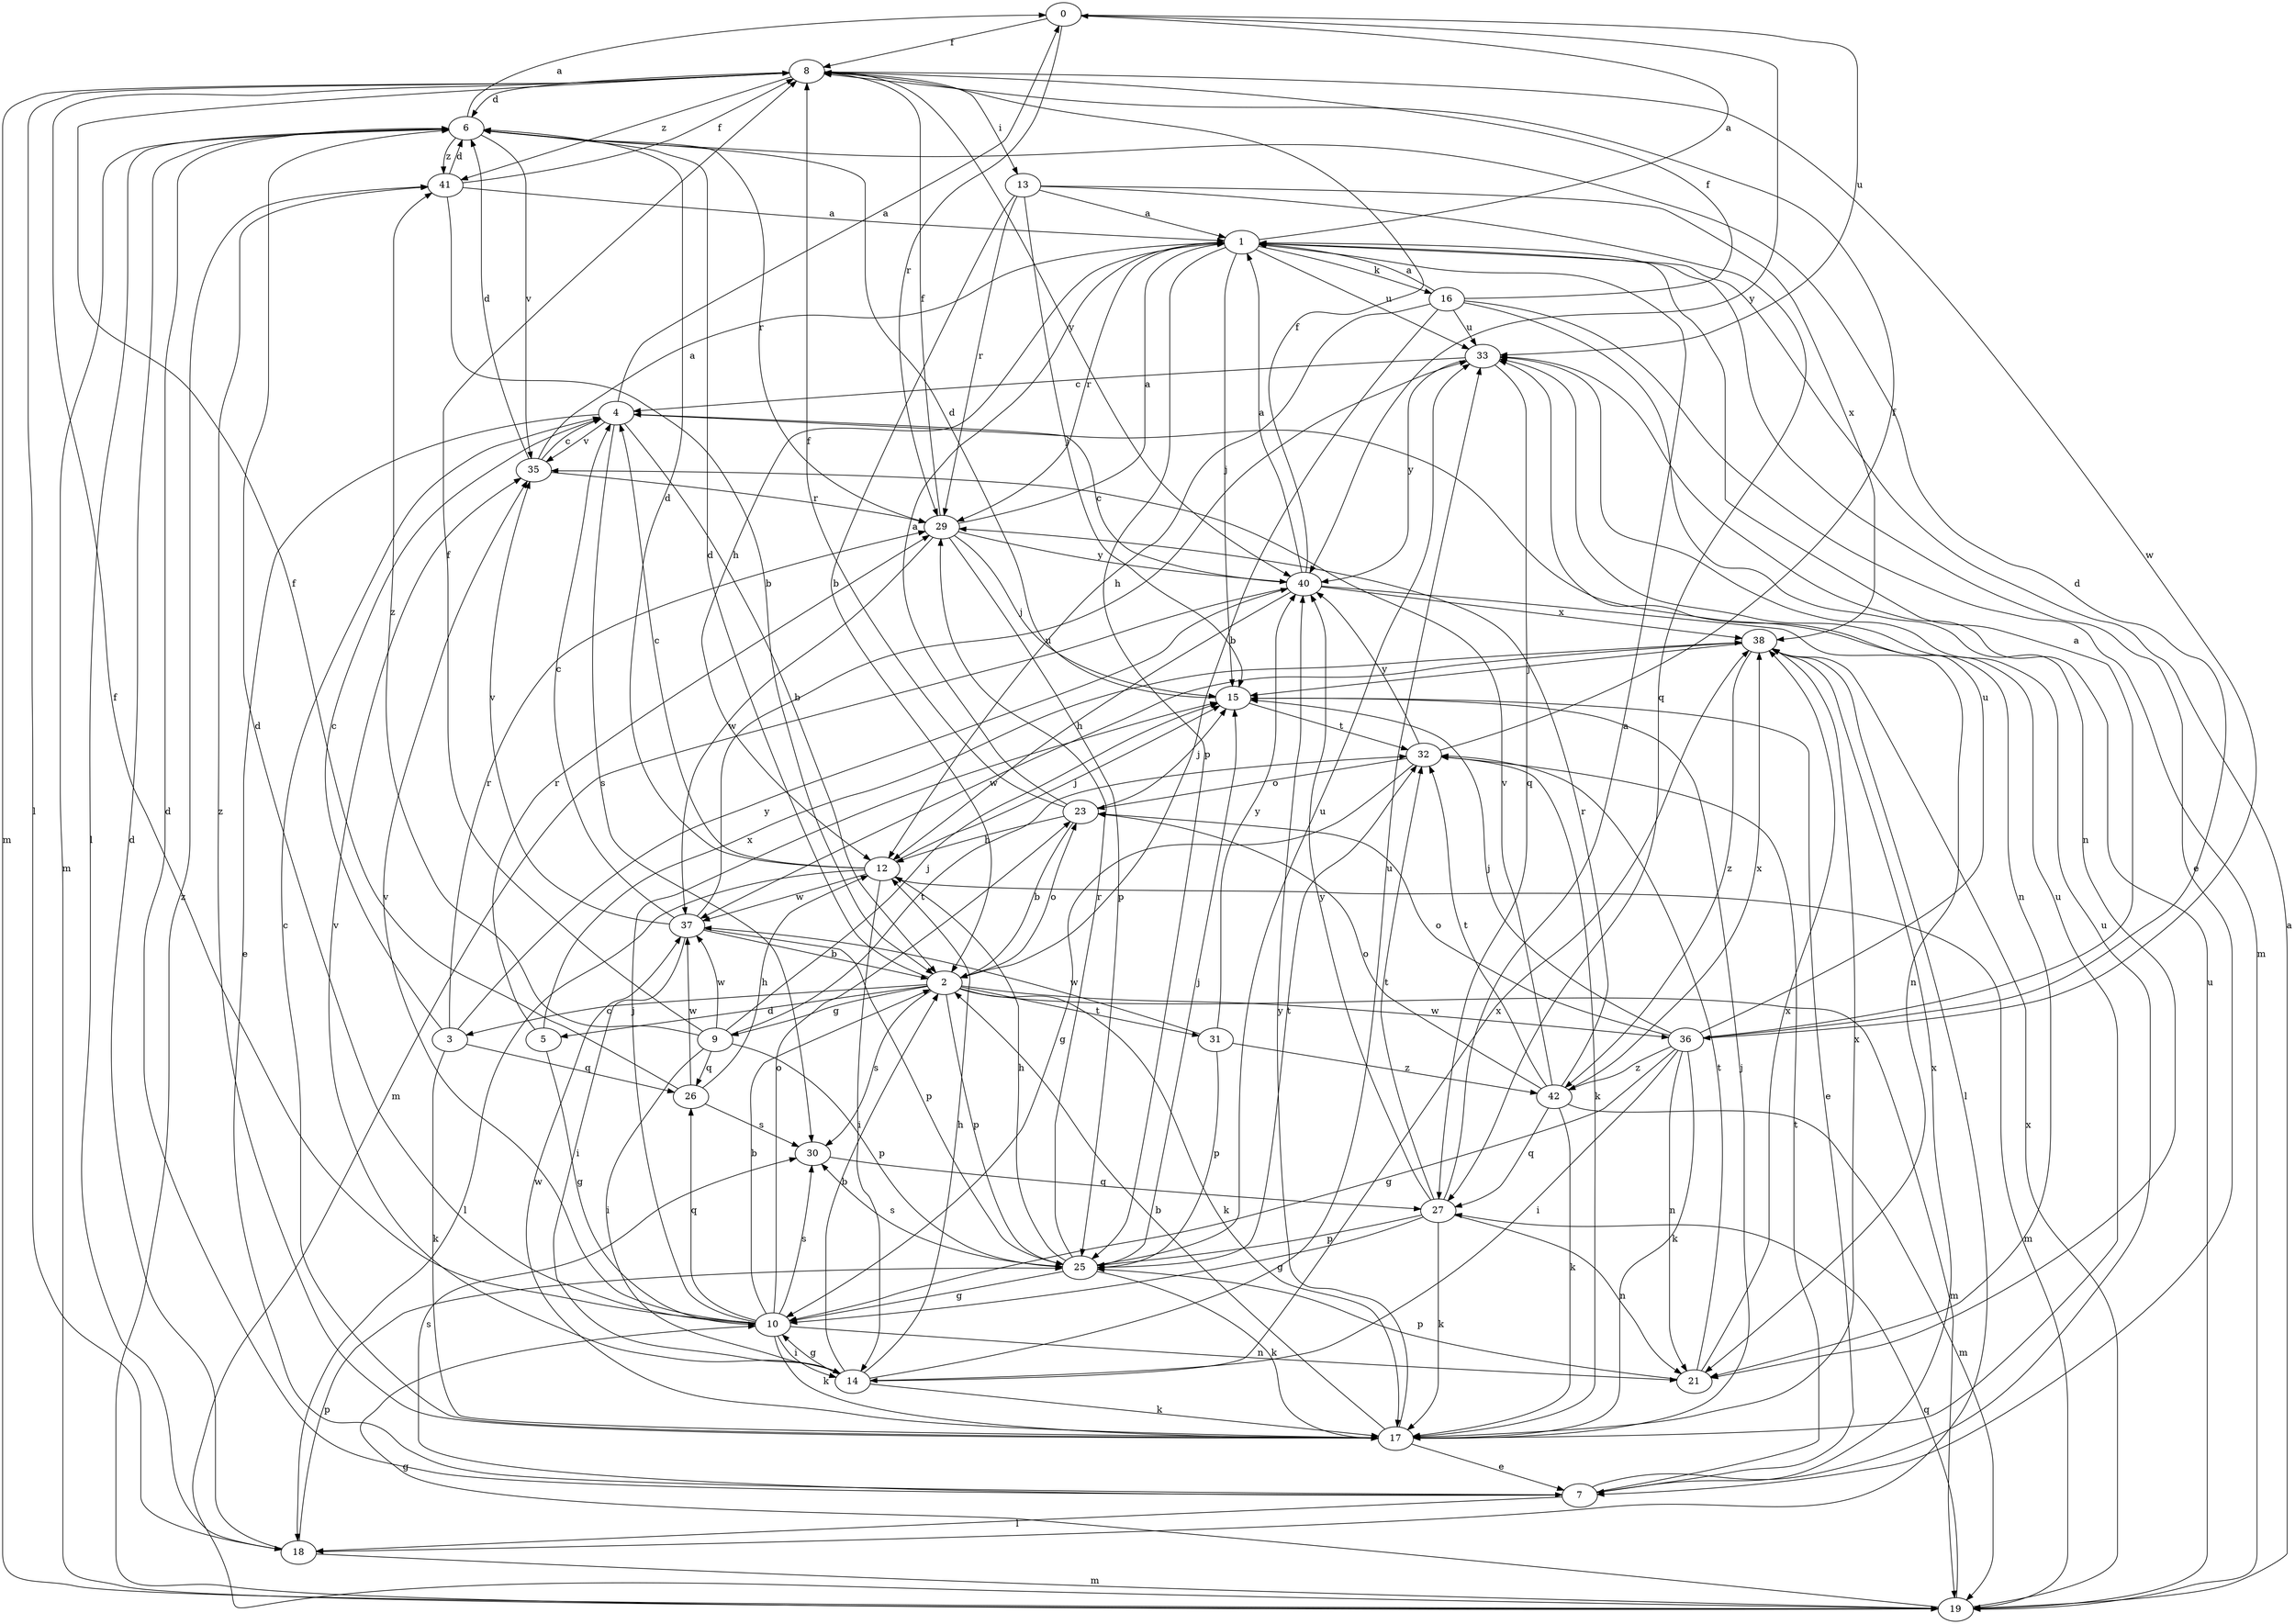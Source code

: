 strict digraph  {
0;
1;
2;
3;
4;
5;
6;
7;
8;
9;
10;
12;
13;
14;
15;
16;
17;
18;
19;
21;
23;
25;
26;
27;
29;
30;
31;
32;
33;
35;
36;
37;
38;
40;
41;
42;
0 -> 8  [label=f];
0 -> 29  [label=r];
0 -> 33  [label=u];
0 -> 40  [label=y];
1 -> 0  [label=a];
1 -> 7  [label=e];
1 -> 12  [label=h];
1 -> 15  [label=j];
1 -> 16  [label=k];
1 -> 25  [label=p];
1 -> 29  [label=r];
1 -> 33  [label=u];
2 -> 3  [label=c];
2 -> 5  [label=d];
2 -> 6  [label=d];
2 -> 9  [label=g];
2 -> 17  [label=k];
2 -> 19  [label=m];
2 -> 23  [label=o];
2 -> 25  [label=p];
2 -> 30  [label=s];
2 -> 31  [label=t];
2 -> 36  [label=w];
3 -> 4  [label=c];
3 -> 17  [label=k];
3 -> 26  [label=q];
3 -> 29  [label=r];
3 -> 40  [label=y];
4 -> 0  [label=a];
4 -> 2  [label=b];
4 -> 7  [label=e];
4 -> 21  [label=n];
4 -> 30  [label=s];
4 -> 35  [label=v];
5 -> 10  [label=g];
5 -> 29  [label=r];
5 -> 38  [label=x];
6 -> 0  [label=a];
6 -> 18  [label=l];
6 -> 19  [label=m];
6 -> 29  [label=r];
6 -> 35  [label=v];
6 -> 41  [label=z];
7 -> 6  [label=d];
7 -> 18  [label=l];
7 -> 30  [label=s];
7 -> 32  [label=t];
7 -> 33  [label=u];
7 -> 38  [label=x];
8 -> 6  [label=d];
8 -> 13  [label=i];
8 -> 18  [label=l];
8 -> 19  [label=m];
8 -> 36  [label=w];
8 -> 40  [label=y];
8 -> 41  [label=z];
9 -> 8  [label=f];
9 -> 14  [label=i];
9 -> 15  [label=j];
9 -> 25  [label=p];
9 -> 26  [label=q];
9 -> 32  [label=t];
9 -> 37  [label=w];
9 -> 41  [label=z];
10 -> 2  [label=b];
10 -> 6  [label=d];
10 -> 8  [label=f];
10 -> 14  [label=i];
10 -> 15  [label=j];
10 -> 17  [label=k];
10 -> 21  [label=n];
10 -> 23  [label=o];
10 -> 26  [label=q];
10 -> 30  [label=s];
10 -> 35  [label=v];
12 -> 4  [label=c];
12 -> 6  [label=d];
12 -> 14  [label=i];
12 -> 15  [label=j];
12 -> 18  [label=l];
12 -> 19  [label=m];
12 -> 37  [label=w];
13 -> 1  [label=a];
13 -> 2  [label=b];
13 -> 15  [label=j];
13 -> 27  [label=q];
13 -> 29  [label=r];
13 -> 38  [label=x];
14 -> 2  [label=b];
14 -> 10  [label=g];
14 -> 12  [label=h];
14 -> 17  [label=k];
14 -> 33  [label=u];
14 -> 35  [label=v];
14 -> 38  [label=x];
15 -> 6  [label=d];
15 -> 7  [label=e];
15 -> 32  [label=t];
16 -> 1  [label=a];
16 -> 2  [label=b];
16 -> 8  [label=f];
16 -> 12  [label=h];
16 -> 19  [label=m];
16 -> 21  [label=n];
16 -> 33  [label=u];
17 -> 2  [label=b];
17 -> 4  [label=c];
17 -> 7  [label=e];
17 -> 15  [label=j];
17 -> 33  [label=u];
17 -> 37  [label=w];
17 -> 38  [label=x];
17 -> 40  [label=y];
17 -> 41  [label=z];
18 -> 6  [label=d];
18 -> 19  [label=m];
18 -> 25  [label=p];
19 -> 1  [label=a];
19 -> 10  [label=g];
19 -> 27  [label=q];
19 -> 33  [label=u];
19 -> 38  [label=x];
19 -> 41  [label=z];
21 -> 25  [label=p];
21 -> 32  [label=t];
21 -> 38  [label=x];
23 -> 1  [label=a];
23 -> 2  [label=b];
23 -> 8  [label=f];
23 -> 12  [label=h];
23 -> 15  [label=j];
25 -> 10  [label=g];
25 -> 12  [label=h];
25 -> 15  [label=j];
25 -> 17  [label=k];
25 -> 29  [label=r];
25 -> 30  [label=s];
25 -> 32  [label=t];
25 -> 33  [label=u];
26 -> 8  [label=f];
26 -> 12  [label=h];
26 -> 30  [label=s];
26 -> 37  [label=w];
27 -> 1  [label=a];
27 -> 10  [label=g];
27 -> 17  [label=k];
27 -> 21  [label=n];
27 -> 25  [label=p];
27 -> 32  [label=t];
27 -> 40  [label=y];
29 -> 1  [label=a];
29 -> 8  [label=f];
29 -> 15  [label=j];
29 -> 25  [label=p];
29 -> 37  [label=w];
29 -> 40  [label=y];
30 -> 27  [label=q];
31 -> 25  [label=p];
31 -> 37  [label=w];
31 -> 40  [label=y];
31 -> 42  [label=z];
32 -> 8  [label=f];
32 -> 10  [label=g];
32 -> 17  [label=k];
32 -> 23  [label=o];
32 -> 40  [label=y];
33 -> 4  [label=c];
33 -> 27  [label=q];
33 -> 40  [label=y];
35 -> 1  [label=a];
35 -> 4  [label=c];
35 -> 6  [label=d];
35 -> 29  [label=r];
36 -> 1  [label=a];
36 -> 6  [label=d];
36 -> 10  [label=g];
36 -> 14  [label=i];
36 -> 15  [label=j];
36 -> 17  [label=k];
36 -> 21  [label=n];
36 -> 23  [label=o];
36 -> 33  [label=u];
36 -> 42  [label=z];
37 -> 2  [label=b];
37 -> 4  [label=c];
37 -> 14  [label=i];
37 -> 25  [label=p];
37 -> 33  [label=u];
37 -> 35  [label=v];
38 -> 15  [label=j];
38 -> 18  [label=l];
38 -> 37  [label=w];
38 -> 42  [label=z];
40 -> 1  [label=a];
40 -> 4  [label=c];
40 -> 8  [label=f];
40 -> 12  [label=h];
40 -> 19  [label=m];
40 -> 21  [label=n];
40 -> 38  [label=x];
41 -> 1  [label=a];
41 -> 2  [label=b];
41 -> 6  [label=d];
41 -> 8  [label=f];
42 -> 17  [label=k];
42 -> 19  [label=m];
42 -> 23  [label=o];
42 -> 27  [label=q];
42 -> 29  [label=r];
42 -> 32  [label=t];
42 -> 35  [label=v];
42 -> 38  [label=x];
}
